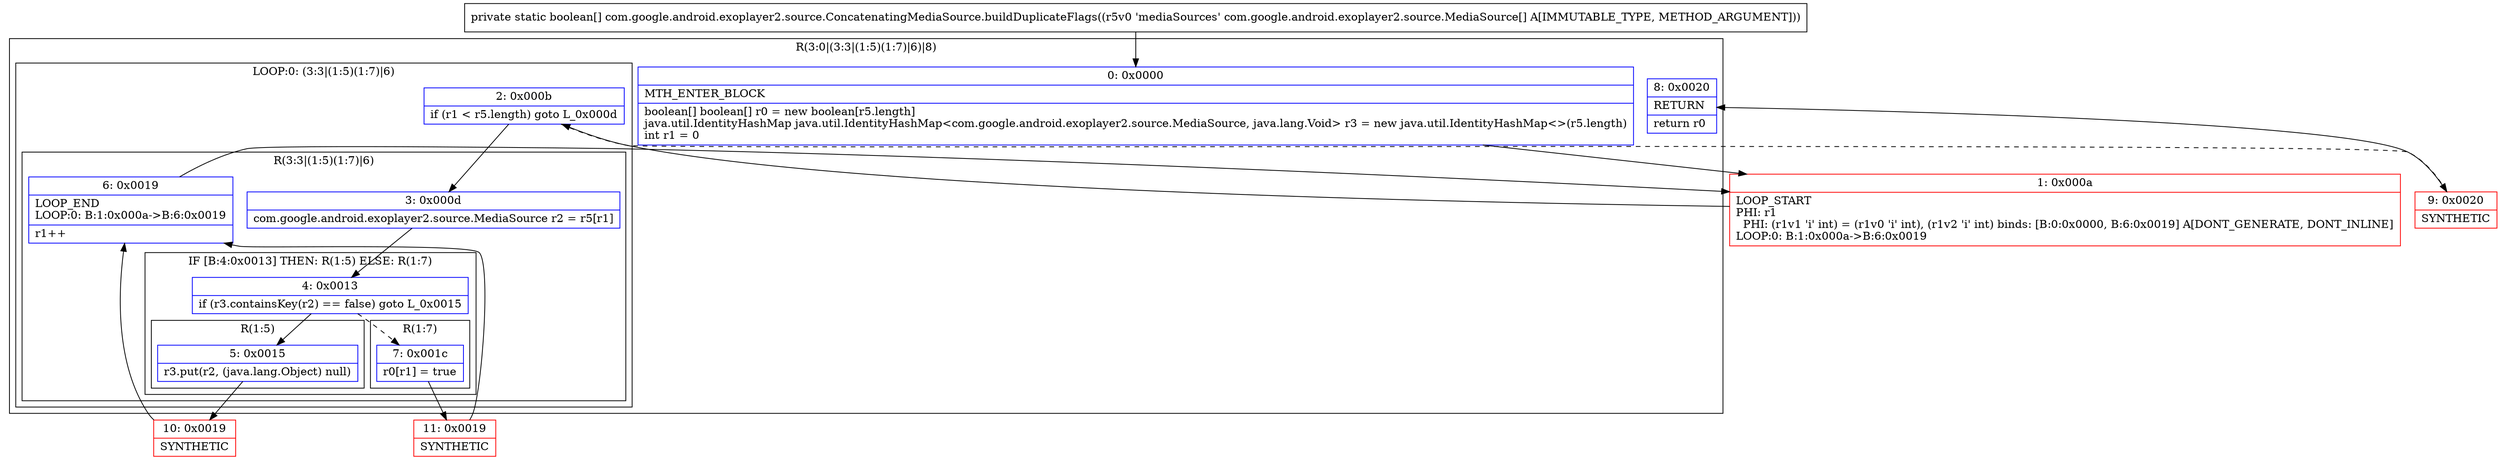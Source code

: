 digraph "CFG forcom.google.android.exoplayer2.source.ConcatenatingMediaSource.buildDuplicateFlags([Lcom\/google\/android\/exoplayer2\/source\/MediaSource;)[Z" {
subgraph cluster_Region_1404410455 {
label = "R(3:0|(3:3|(1:5)(1:7)|6)|8)";
node [shape=record,color=blue];
Node_0 [shape=record,label="{0\:\ 0x0000|MTH_ENTER_BLOCK\l|boolean[] boolean[] r0 = new boolean[r5.length]\ljava.util.IdentityHashMap java.util.IdentityHashMap\<com.google.android.exoplayer2.source.MediaSource, java.lang.Void\> r3 = new java.util.IdentityHashMap\<\>(r5.length)\lint r1 = 0\l}"];
subgraph cluster_LoopRegion_2117189893 {
label = "LOOP:0: (3:3|(1:5)(1:7)|6)";
node [shape=record,color=blue];
Node_2 [shape=record,label="{2\:\ 0x000b|if (r1 \< r5.length) goto L_0x000d\l}"];
subgraph cluster_Region_415632908 {
label = "R(3:3|(1:5)(1:7)|6)";
node [shape=record,color=blue];
Node_3 [shape=record,label="{3\:\ 0x000d|com.google.android.exoplayer2.source.MediaSource r2 = r5[r1]\l}"];
subgraph cluster_IfRegion_1727031284 {
label = "IF [B:4:0x0013] THEN: R(1:5) ELSE: R(1:7)";
node [shape=record,color=blue];
Node_4 [shape=record,label="{4\:\ 0x0013|if (r3.containsKey(r2) == false) goto L_0x0015\l}"];
subgraph cluster_Region_19498069 {
label = "R(1:5)";
node [shape=record,color=blue];
Node_5 [shape=record,label="{5\:\ 0x0015|r3.put(r2, (java.lang.Object) null)\l}"];
}
subgraph cluster_Region_194879902 {
label = "R(1:7)";
node [shape=record,color=blue];
Node_7 [shape=record,label="{7\:\ 0x001c|r0[r1] = true\l}"];
}
}
Node_6 [shape=record,label="{6\:\ 0x0019|LOOP_END\lLOOP:0: B:1:0x000a\-\>B:6:0x0019\l|r1++\l}"];
}
}
Node_8 [shape=record,label="{8\:\ 0x0020|RETURN\l|return r0\l}"];
}
Node_1 [shape=record,color=red,label="{1\:\ 0x000a|LOOP_START\lPHI: r1 \l  PHI: (r1v1 'i' int) = (r1v0 'i' int), (r1v2 'i' int) binds: [B:0:0x0000, B:6:0x0019] A[DONT_GENERATE, DONT_INLINE]\lLOOP:0: B:1:0x000a\-\>B:6:0x0019\l}"];
Node_9 [shape=record,color=red,label="{9\:\ 0x0020|SYNTHETIC\l}"];
Node_10 [shape=record,color=red,label="{10\:\ 0x0019|SYNTHETIC\l}"];
Node_11 [shape=record,color=red,label="{11\:\ 0x0019|SYNTHETIC\l}"];
MethodNode[shape=record,label="{private static boolean[] com.google.android.exoplayer2.source.ConcatenatingMediaSource.buildDuplicateFlags((r5v0 'mediaSources' com.google.android.exoplayer2.source.MediaSource[] A[IMMUTABLE_TYPE, METHOD_ARGUMENT])) }"];
MethodNode -> Node_0;
Node_0 -> Node_1;
Node_2 -> Node_3;
Node_2 -> Node_9[style=dashed];
Node_3 -> Node_4;
Node_4 -> Node_5;
Node_4 -> Node_7[style=dashed];
Node_5 -> Node_10;
Node_7 -> Node_11;
Node_6 -> Node_1;
Node_1 -> Node_2;
Node_9 -> Node_8;
Node_10 -> Node_6;
Node_11 -> Node_6;
}

